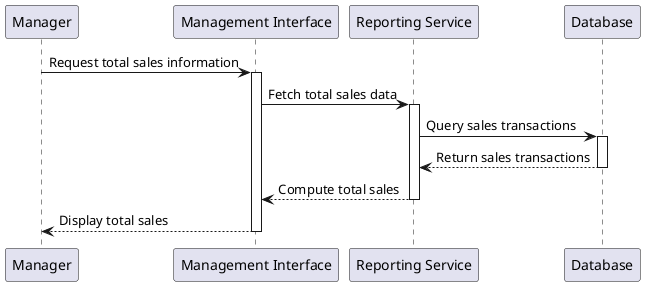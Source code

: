 @startuml
participant Manager as manager
participant "Management Interface" as mInterface
participant "Reporting Service" as rService
participant "Database" as db

manager -> mInterface: Request total sales information
activate mInterface

mInterface -> rService: Fetch total sales data
activate rService

rService -> db: Query sales transactions
activate db

db --> rService: Return sales transactions
deactivate db

rService --> mInterface: Compute total sales
deactivate rService

mInterface --> manager: Display total sales
deactivate mInterface

@enduml